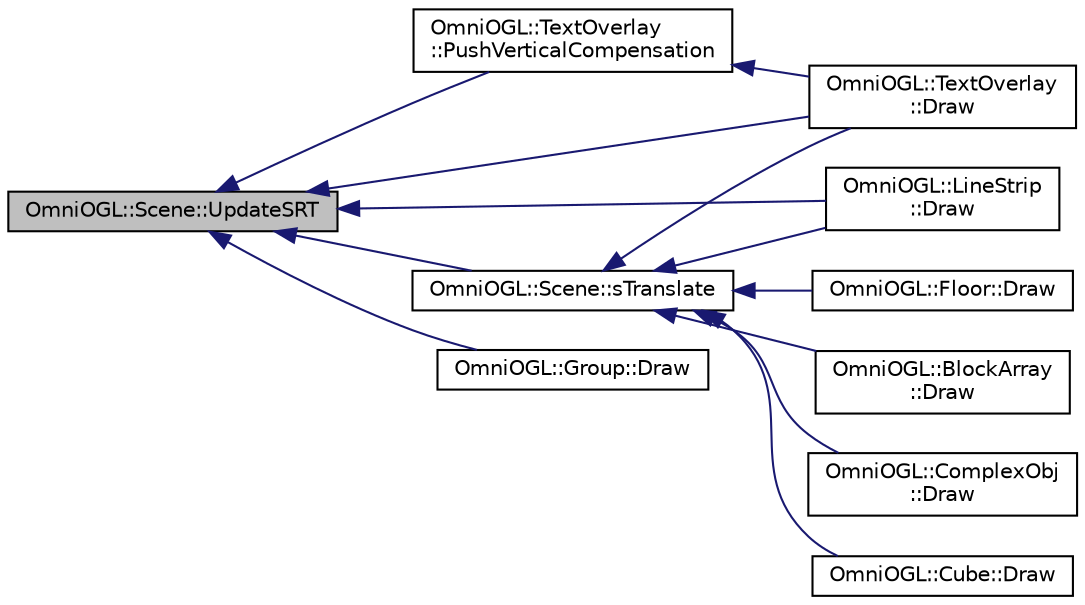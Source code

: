 digraph "OmniOGL::Scene::UpdateSRT"
{
  edge [fontname="Helvetica",fontsize="10",labelfontname="Helvetica",labelfontsize="10"];
  node [fontname="Helvetica",fontsize="10",shape=record];
  rankdir="LR";
  Node1 [label="OmniOGL::Scene::UpdateSRT",height=0.2,width=0.4,color="black", fillcolor="grey75", style="filled" fontcolor="black"];
  Node1 -> Node2 [dir="back",color="midnightblue",fontsize="10",style="solid",fontname="Helvetica"];
  Node2 [label="OmniOGL::TextOverlay\l::PushVerticalCompensation",height=0.2,width=0.4,color="black", fillcolor="white", style="filled",URL="$class_omni_o_g_l_1_1_text_overlay.html#a754dfa3db7f13a50b17de4199ac21899"];
  Node2 -> Node3 [dir="back",color="midnightblue",fontsize="10",style="solid",fontname="Helvetica"];
  Node3 [label="OmniOGL::TextOverlay\l::Draw",height=0.2,width=0.4,color="black", fillcolor="white", style="filled",URL="$class_omni_o_g_l_1_1_text_overlay.html#a4e4797001a10ab861fbbbcd3f7fb768e"];
  Node1 -> Node3 [dir="back",color="midnightblue",fontsize="10",style="solid",fontname="Helvetica"];
  Node1 -> Node4 [dir="back",color="midnightblue",fontsize="10",style="solid",fontname="Helvetica"];
  Node4 [label="OmniOGL::LineStrip\l::Draw",height=0.2,width=0.4,color="black", fillcolor="white", style="filled",URL="$class_omni_o_g_l_1_1_line_strip.html#acd49e3cb1ac8d9049b862efc74bcd655"];
  Node1 -> Node5 [dir="back",color="midnightblue",fontsize="10",style="solid",fontname="Helvetica"];
  Node5 [label="OmniOGL::Group::Draw",height=0.2,width=0.4,color="black", fillcolor="white", style="filled",URL="$class_omni_o_g_l_1_1_group.html#a3a48f2d9fd32c5b30e43b576c20efd21"];
  Node1 -> Node6 [dir="back",color="midnightblue",fontsize="10",style="solid",fontname="Helvetica"];
  Node6 [label="OmniOGL::Scene::sTranslate",height=0.2,width=0.4,color="black", fillcolor="white", style="filled",URL="$class_omni_o_g_l_1_1_scene.html#a9e1a45ae2421bb6356c253dfbd5994eb"];
  Node6 -> Node7 [dir="back",color="midnightblue",fontsize="10",style="solid",fontname="Helvetica"];
  Node7 [label="OmniOGL::ComplexObj\l::Draw",height=0.2,width=0.4,color="black", fillcolor="white", style="filled",URL="$class_omni_o_g_l_1_1_complex_obj.html#a251d5af280a922573324c78e4d396c9a"];
  Node6 -> Node8 [dir="back",color="midnightblue",fontsize="10",style="solid",fontname="Helvetica"];
  Node8 [label="OmniOGL::Cube::Draw",height=0.2,width=0.4,color="black", fillcolor="white", style="filled",URL="$class_omni_o_g_l_1_1_cube.html#a52454901d883b57ccb981251895419d5"];
  Node6 -> Node9 [dir="back",color="midnightblue",fontsize="10",style="solid",fontname="Helvetica"];
  Node9 [label="OmniOGL::Floor::Draw",height=0.2,width=0.4,color="black", fillcolor="white", style="filled",URL="$class_omni_o_g_l_1_1_floor.html#a189b4c6ad99a8d49265ff8420626db5b"];
  Node6 -> Node3 [dir="back",color="midnightblue",fontsize="10",style="solid",fontname="Helvetica"];
  Node6 -> Node4 [dir="back",color="midnightblue",fontsize="10",style="solid",fontname="Helvetica"];
  Node6 -> Node10 [dir="back",color="midnightblue",fontsize="10",style="solid",fontname="Helvetica"];
  Node10 [label="OmniOGL::BlockArray\l::Draw",height=0.2,width=0.4,color="black", fillcolor="white", style="filled",URL="$class_omni_o_g_l_1_1_block_array.html#a9b218687dc7c76fd962d00e2a6629fdf"];
}
